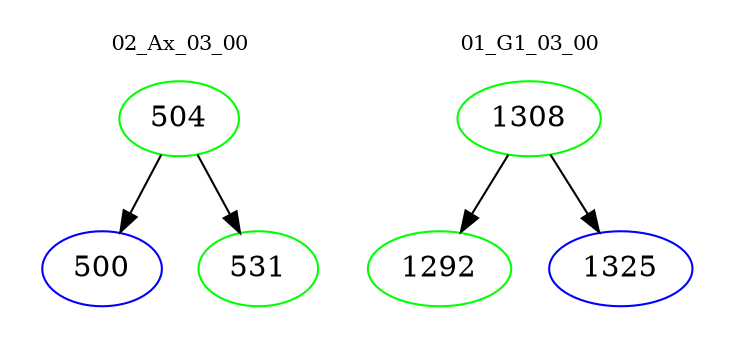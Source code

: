 digraph{
subgraph cluster_0 {
color = white
label = "02_Ax_03_00";
fontsize=10;
T0_504 [label="504", color="green"]
T0_504 -> T0_500 [color="black"]
T0_500 [label="500", color="blue"]
T0_504 -> T0_531 [color="black"]
T0_531 [label="531", color="green"]
}
subgraph cluster_1 {
color = white
label = "01_G1_03_00";
fontsize=10;
T1_1308 [label="1308", color="green"]
T1_1308 -> T1_1292 [color="black"]
T1_1292 [label="1292", color="green"]
T1_1308 -> T1_1325 [color="black"]
T1_1325 [label="1325", color="blue"]
}
}
